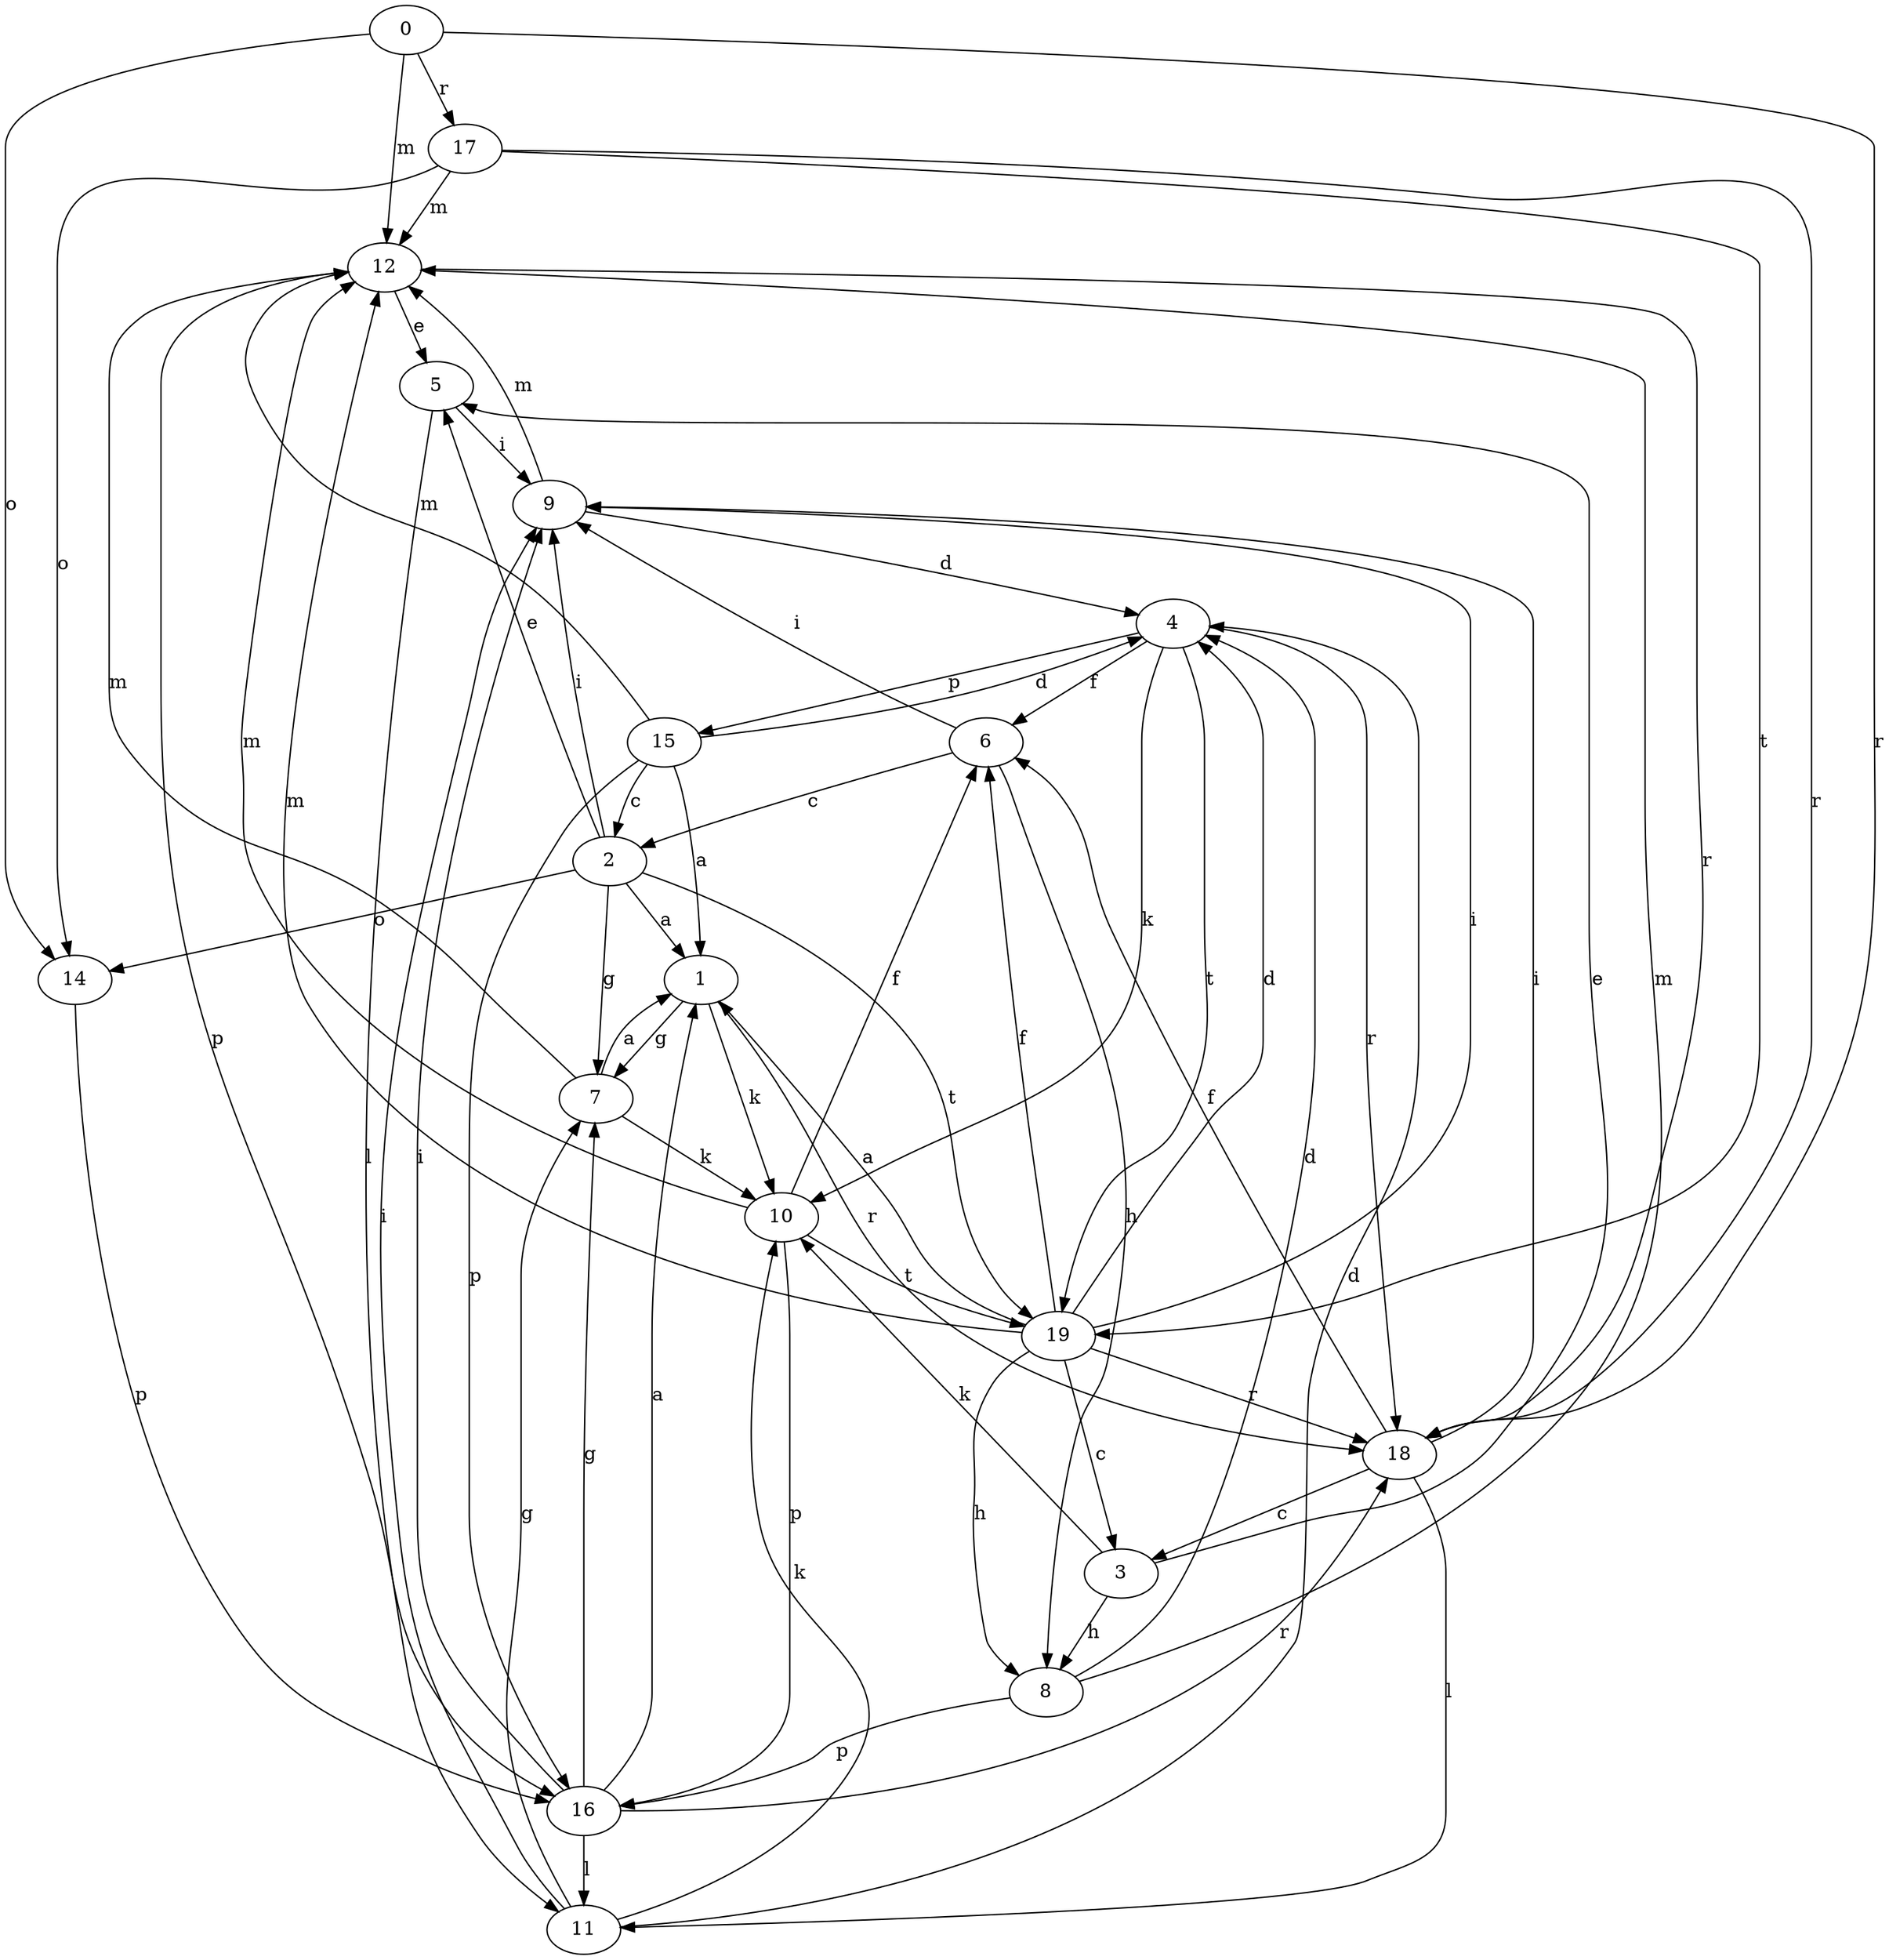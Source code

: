 strict digraph  {
0;
1;
2;
3;
4;
5;
6;
7;
8;
9;
10;
11;
12;
14;
15;
16;
17;
18;
19;
0 -> 12  [label=m];
0 -> 14  [label=o];
0 -> 17  [label=r];
0 -> 18  [label=r];
1 -> 7  [label=g];
1 -> 10  [label=k];
1 -> 18  [label=r];
2 -> 1  [label=a];
2 -> 5  [label=e];
2 -> 7  [label=g];
2 -> 9  [label=i];
2 -> 14  [label=o];
2 -> 19  [label=t];
3 -> 5  [label=e];
3 -> 8  [label=h];
3 -> 10  [label=k];
4 -> 6  [label=f];
4 -> 10  [label=k];
4 -> 15  [label=p];
4 -> 18  [label=r];
4 -> 19  [label=t];
5 -> 9  [label=i];
5 -> 11  [label=l];
6 -> 2  [label=c];
6 -> 8  [label=h];
6 -> 9  [label=i];
7 -> 1  [label=a];
7 -> 10  [label=k];
7 -> 12  [label=m];
8 -> 4  [label=d];
8 -> 12  [label=m];
8 -> 16  [label=p];
9 -> 4  [label=d];
9 -> 12  [label=m];
10 -> 6  [label=f];
10 -> 12  [label=m];
10 -> 16  [label=p];
10 -> 19  [label=t];
11 -> 4  [label=d];
11 -> 7  [label=g];
11 -> 9  [label=i];
11 -> 10  [label=k];
12 -> 5  [label=e];
12 -> 16  [label=p];
12 -> 18  [label=r];
14 -> 16  [label=p];
15 -> 1  [label=a];
15 -> 2  [label=c];
15 -> 4  [label=d];
15 -> 12  [label=m];
15 -> 16  [label=p];
16 -> 1  [label=a];
16 -> 7  [label=g];
16 -> 9  [label=i];
16 -> 11  [label=l];
16 -> 18  [label=r];
17 -> 12  [label=m];
17 -> 14  [label=o];
17 -> 18  [label=r];
17 -> 19  [label=t];
18 -> 3  [label=c];
18 -> 6  [label=f];
18 -> 9  [label=i];
18 -> 11  [label=l];
19 -> 1  [label=a];
19 -> 3  [label=c];
19 -> 4  [label=d];
19 -> 6  [label=f];
19 -> 8  [label=h];
19 -> 9  [label=i];
19 -> 12  [label=m];
19 -> 18  [label=r];
}
